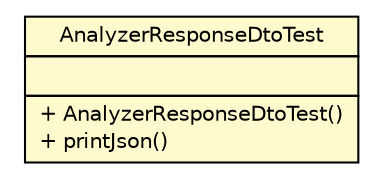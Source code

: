 #!/usr/local/bin/dot
#
# Class diagram 
# Generated by UMLGraph version 5.1 (http://www.umlgraph.org/)
#

digraph G {
	edge [fontname="Helvetica",fontsize=10,labelfontname="Helvetica",labelfontsize=10];
	node [fontname="Helvetica",fontsize=10,shape=plaintext];
	nodesep=0.25;
	ranksep=0.5;
	// net.sereneproject.collector.dto.AnalyzerResponseDtoTest
	c175 [label=<<table title="net.sereneproject.collector.dto.AnalyzerResponseDtoTest" border="0" cellborder="1" cellspacing="0" cellpadding="2" port="p" bgcolor="lemonChiffon" href="./AnalyzerResponseDtoTest.html">
		<tr><td><table border="0" cellspacing="0" cellpadding="1">
<tr><td align="center" balign="center"> AnalyzerResponseDtoTest </td></tr>
		</table></td></tr>
		<tr><td><table border="0" cellspacing="0" cellpadding="1">
<tr><td align="left" balign="left">  </td></tr>
		</table></td></tr>
		<tr><td><table border="0" cellspacing="0" cellpadding="1">
<tr><td align="left" balign="left"> + AnalyzerResponseDtoTest() </td></tr>
<tr><td align="left" balign="left"> + printJson() </td></tr>
		</table></td></tr>
		</table>>, fontname="Helvetica", fontcolor="black", fontsize=10.0];
}

